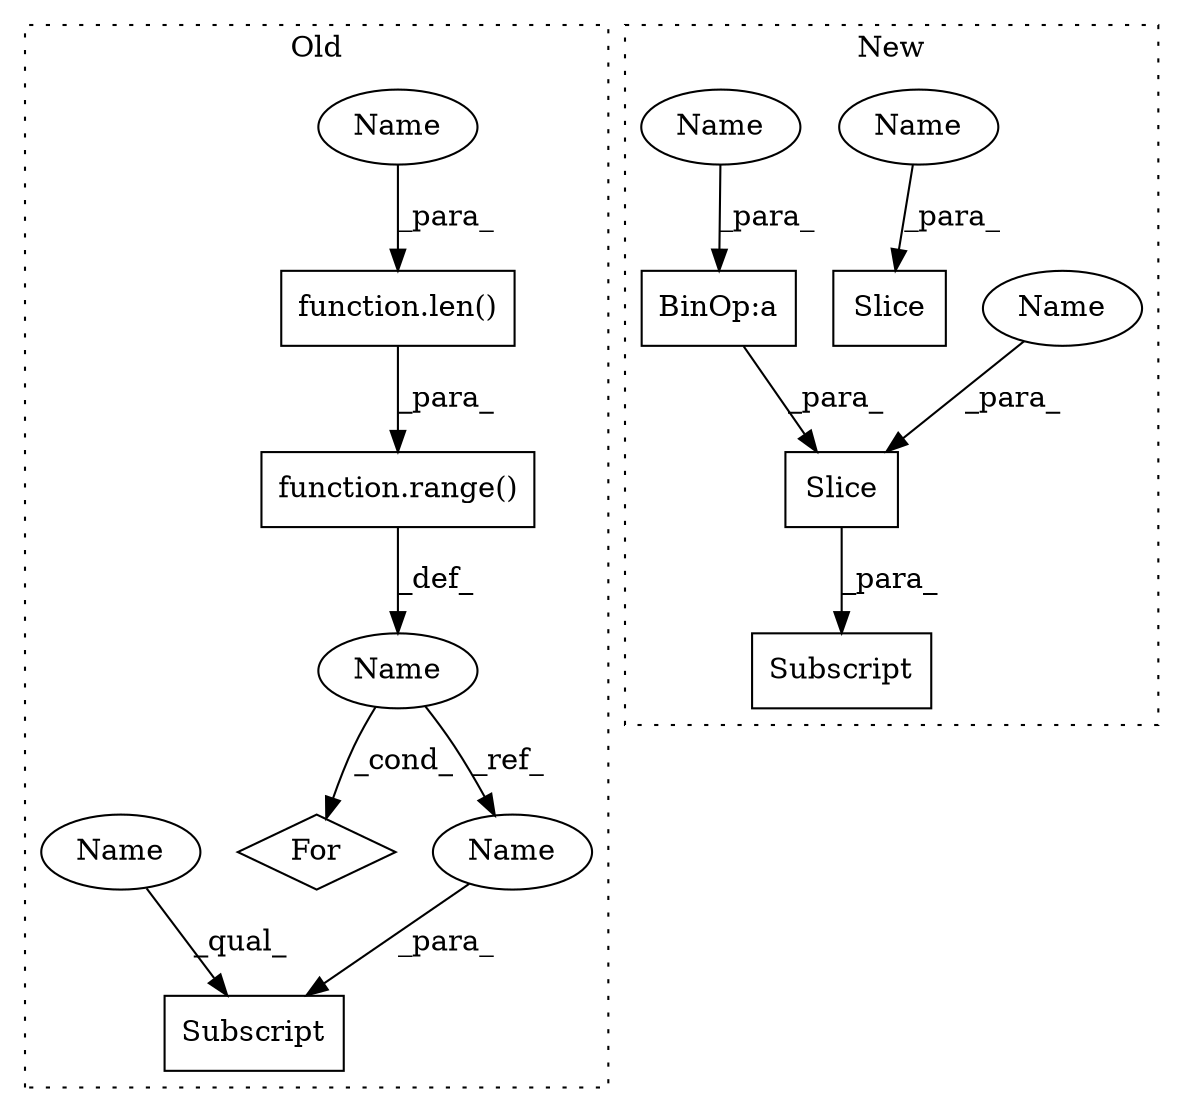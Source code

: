 digraph G {
subgraph cluster0 {
1 [label="function.range()" a="75" s="2229,2245" l="6,1" shape="box"];
4 [label="For" a="107" s="2220,2246" l="4,14" shape="diamond"];
5 [label="Subscript" a="63" s="2263,0" l="8,0" shape="box"];
7 [label="function.len()" a="75" s="2235,2244" l="4,1" shape="box"];
8 [label="Name" a="87" s="2224" l="1" shape="ellipse"];
10 [label="Name" a="87" s="2239" l="5" shape="ellipse"];
11 [label="Name" a="87" s="2263" l="5" shape="ellipse"];
12 [label="Name" a="87" s="2269" l="1" shape="ellipse"];
label = "Old";
style="dotted";
}
subgraph cluster1 {
2 [label="Slice" a="80" s="2364" l="10" shape="box"];
3 [label="Subscript" a="63" s="2358,0" l="17,0" shape="box"];
6 [label="BinOp:a" a="82" s="2367" l="1" shape="box"];
9 [label="Slice" a="80" s="3038" l="10" shape="box"];
13 [label="Name" a="87" s="2364" l="1" shape="ellipse"];
14 [label="Name" a="87" s="3038" l="1" shape="ellipse"];
15 [label="Name" a="87" s="2366" l="1" shape="ellipse"];
label = "New";
style="dotted";
}
1 -> 8 [label="_def_"];
2 -> 3 [label="_para_"];
6 -> 2 [label="_para_"];
7 -> 1 [label="_para_"];
8 -> 4 [label="_cond_"];
8 -> 12 [label="_ref_"];
10 -> 7 [label="_para_"];
11 -> 5 [label="_qual_"];
12 -> 5 [label="_para_"];
13 -> 2 [label="_para_"];
14 -> 9 [label="_para_"];
15 -> 6 [label="_para_"];
}